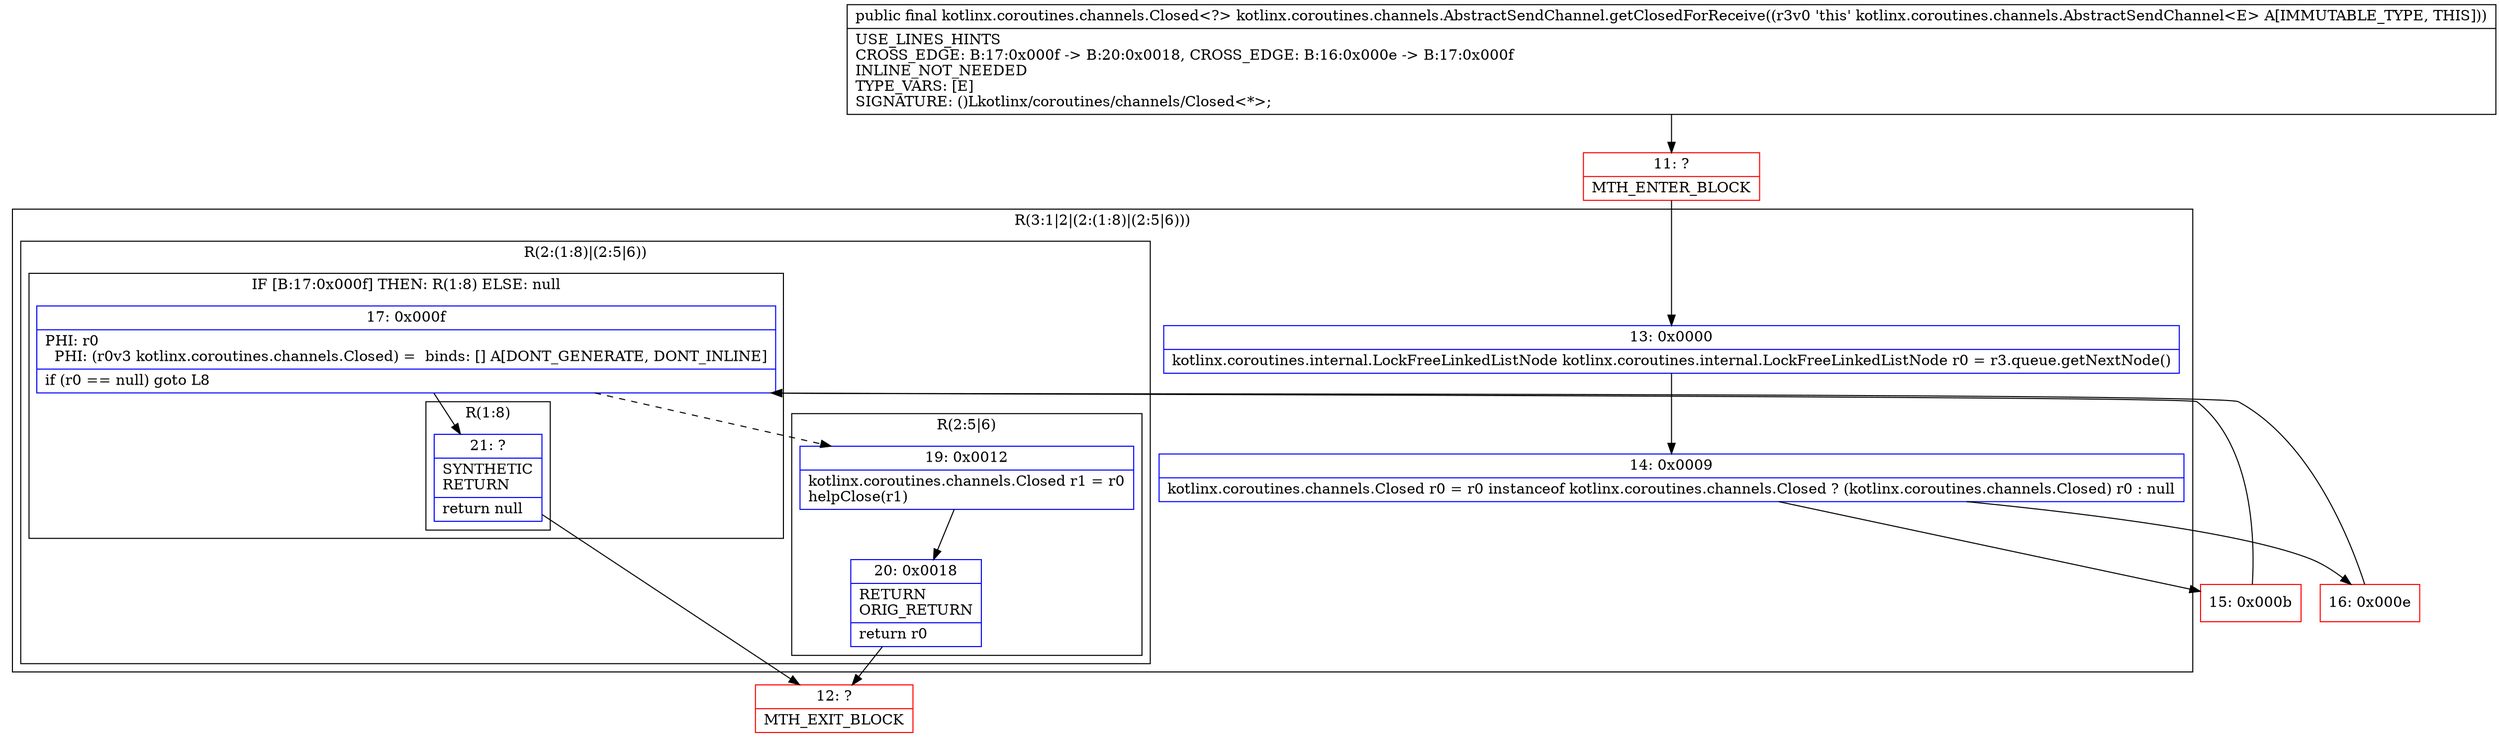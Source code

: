 digraph "CFG forkotlinx.coroutines.channels.AbstractSendChannel.getClosedForReceive()Lkotlinx\/coroutines\/channels\/Closed;" {
subgraph cluster_Region_1681759800 {
label = "R(3:1|2|(2:(1:8)|(2:5|6)))";
node [shape=record,color=blue];
Node_13 [shape=record,label="{13\:\ 0x0000|kotlinx.coroutines.internal.LockFreeLinkedListNode kotlinx.coroutines.internal.LockFreeLinkedListNode r0 = r3.queue.getNextNode()\l}"];
Node_14 [shape=record,label="{14\:\ 0x0009|kotlinx.coroutines.channels.Closed r0 = r0 instanceof kotlinx.coroutines.channels.Closed ? (kotlinx.coroutines.channels.Closed) r0 : null\l}"];
subgraph cluster_Region_1032212389 {
label = "R(2:(1:8)|(2:5|6))";
node [shape=record,color=blue];
subgraph cluster_IfRegion_1288430916 {
label = "IF [B:17:0x000f] THEN: R(1:8) ELSE: null";
node [shape=record,color=blue];
Node_17 [shape=record,label="{17\:\ 0x000f|PHI: r0 \l  PHI: (r0v3 kotlinx.coroutines.channels.Closed) =  binds: [] A[DONT_GENERATE, DONT_INLINE]\l|if (r0 == null) goto L8\l}"];
subgraph cluster_Region_982657885 {
label = "R(1:8)";
node [shape=record,color=blue];
Node_21 [shape=record,label="{21\:\ ?|SYNTHETIC\lRETURN\l|return null\l}"];
}
}
subgraph cluster_Region_230995520 {
label = "R(2:5|6)";
node [shape=record,color=blue];
Node_19 [shape=record,label="{19\:\ 0x0012|kotlinx.coroutines.channels.Closed r1 = r0\lhelpClose(r1)\l}"];
Node_20 [shape=record,label="{20\:\ 0x0018|RETURN\lORIG_RETURN\l|return r0\l}"];
}
}
}
Node_11 [shape=record,color=red,label="{11\:\ ?|MTH_ENTER_BLOCK\l}"];
Node_15 [shape=record,color=red,label="{15\:\ 0x000b}"];
Node_12 [shape=record,color=red,label="{12\:\ ?|MTH_EXIT_BLOCK\l}"];
Node_16 [shape=record,color=red,label="{16\:\ 0x000e}"];
MethodNode[shape=record,label="{public final kotlinx.coroutines.channels.Closed\<?\> kotlinx.coroutines.channels.AbstractSendChannel.getClosedForReceive((r3v0 'this' kotlinx.coroutines.channels.AbstractSendChannel\<E\> A[IMMUTABLE_TYPE, THIS]))  | USE_LINES_HINTS\lCROSS_EDGE: B:17:0x000f \-\> B:20:0x0018, CROSS_EDGE: B:16:0x000e \-\> B:17:0x000f\lINLINE_NOT_NEEDED\lTYPE_VARS: [E]\lSIGNATURE: ()Lkotlinx\/coroutines\/channels\/Closed\<*\>;\l}"];
MethodNode -> Node_11;Node_13 -> Node_14;
Node_14 -> Node_15;
Node_14 -> Node_16;
Node_17 -> Node_19[style=dashed];
Node_17 -> Node_21;
Node_21 -> Node_12;
Node_19 -> Node_20;
Node_20 -> Node_12;
Node_11 -> Node_13;
Node_15 -> Node_17;
Node_16 -> Node_17;
}

